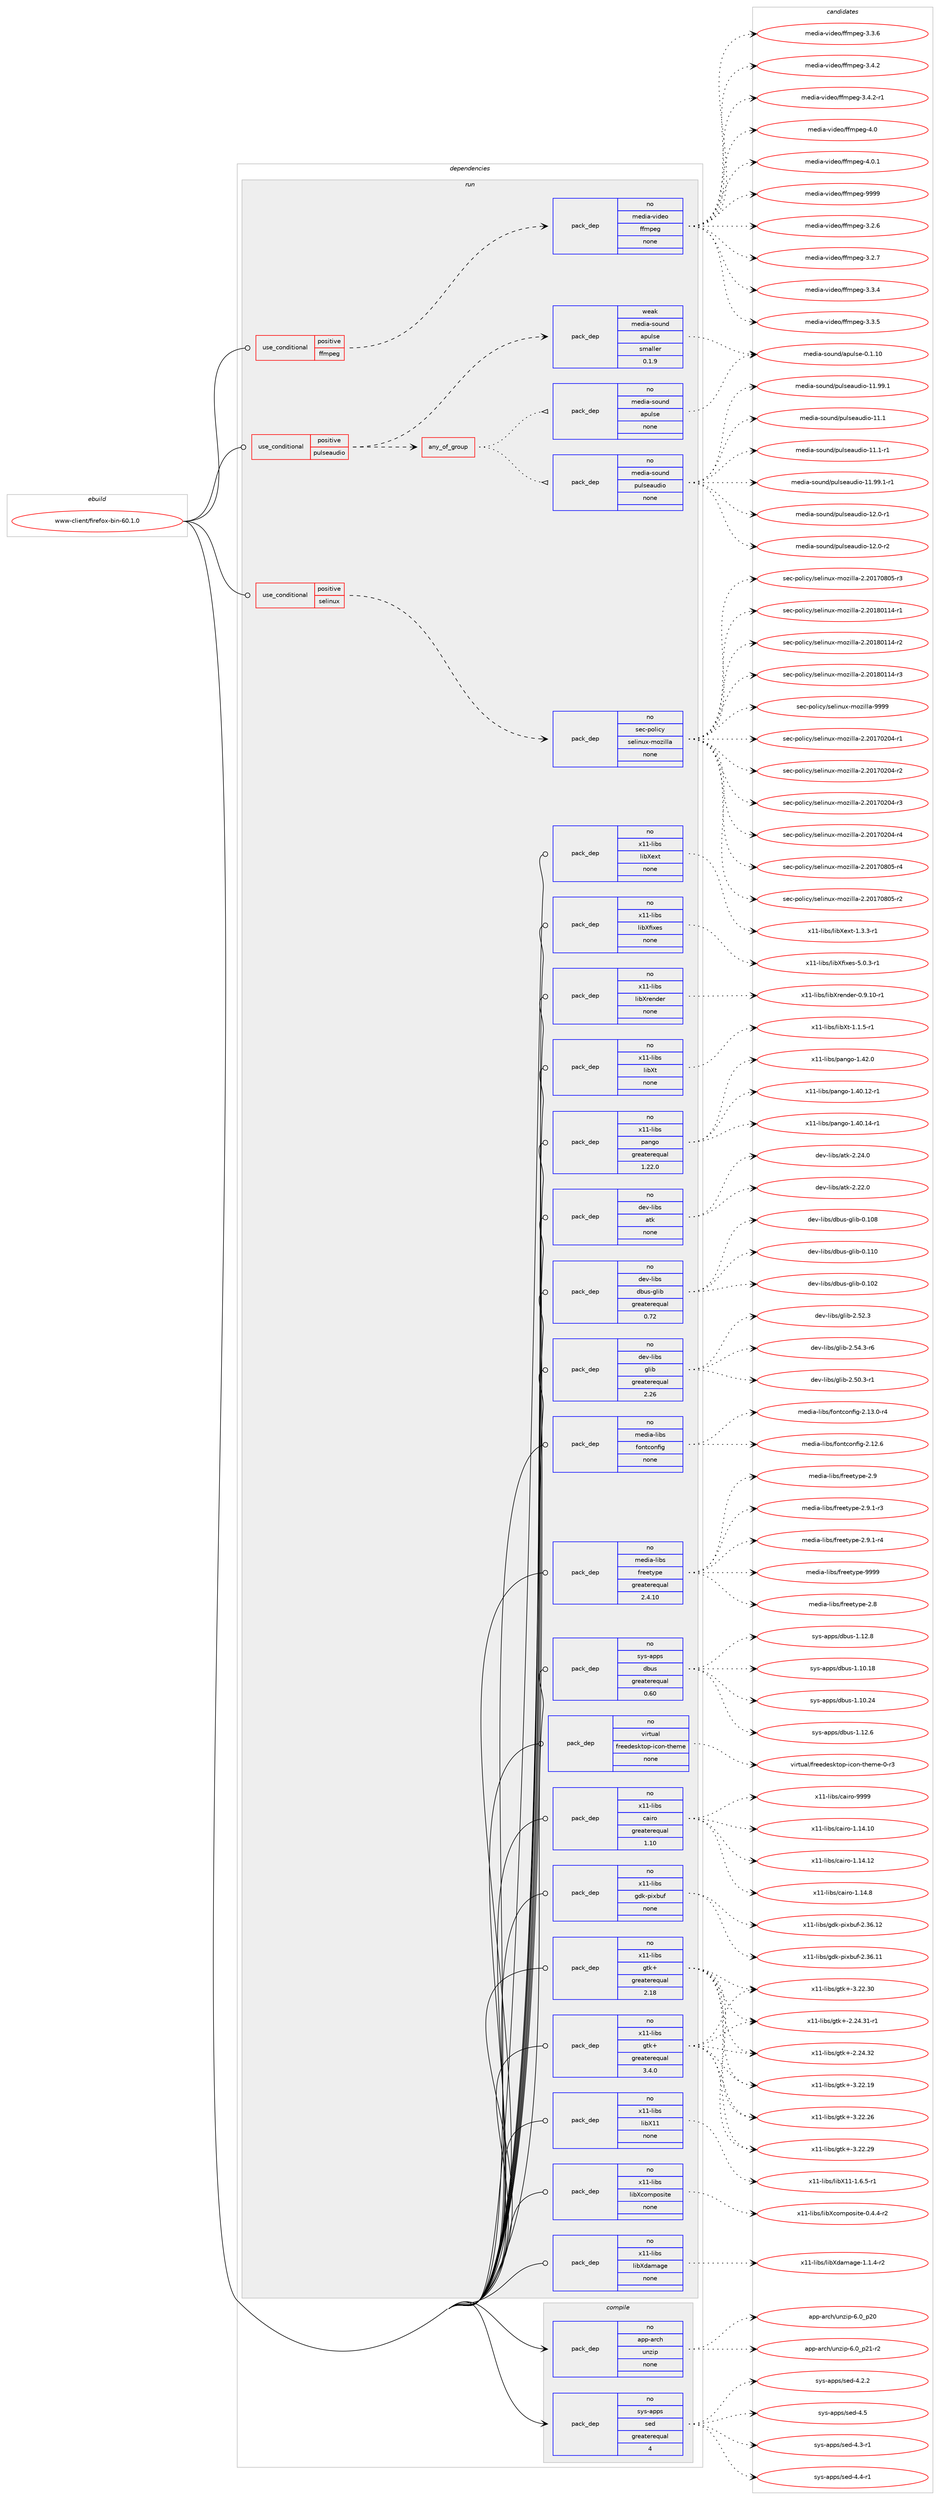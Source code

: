 digraph prolog {

# *************
# Graph options
# *************

newrank=true;
concentrate=true;
compound=true;
graph [rankdir=LR,fontname=Helvetica,fontsize=10,ranksep=1.5];#, ranksep=2.5, nodesep=0.2];
edge  [arrowhead=vee];
node  [fontname=Helvetica,fontsize=10];

# **********
# The ebuild
# **********

subgraph cluster_leftcol {
color=gray;
rank=same;
label=<<i>ebuild</i>>;
id [label="www-client/firefox-bin-60.1.0", color=red, width=4, href="../www-client/firefox-bin-60.1.0.svg"];
}

# ****************
# The dependencies
# ****************

subgraph cluster_midcol {
color=gray;
label=<<i>dependencies</i>>;
subgraph cluster_compile {
fillcolor="#eeeeee";
style=filled;
label=<<i>compile</i>>;
subgraph pack5579 {
dependency7062 [label=<<TABLE BORDER="0" CELLBORDER="1" CELLSPACING="0" CELLPADDING="4" WIDTH="220"><TR><TD ROWSPAN="6" CELLPADDING="30">pack_dep</TD></TR><TR><TD WIDTH="110">no</TD></TR><TR><TD>app-arch</TD></TR><TR><TD>unzip</TD></TR><TR><TD>none</TD></TR><TR><TD></TD></TR></TABLE>>, shape=none, color=blue];
}
id:e -> dependency7062:w [weight=20,style="solid",arrowhead="vee"];
subgraph pack5580 {
dependency7063 [label=<<TABLE BORDER="0" CELLBORDER="1" CELLSPACING="0" CELLPADDING="4" WIDTH="220"><TR><TD ROWSPAN="6" CELLPADDING="30">pack_dep</TD></TR><TR><TD WIDTH="110">no</TD></TR><TR><TD>sys-apps</TD></TR><TR><TD>sed</TD></TR><TR><TD>greaterequal</TD></TR><TR><TD>4</TD></TR></TABLE>>, shape=none, color=blue];
}
id:e -> dependency7063:w [weight=20,style="solid",arrowhead="vee"];
}
subgraph cluster_compileandrun {
fillcolor="#eeeeee";
style=filled;
label=<<i>compile and run</i>>;
}
subgraph cluster_run {
fillcolor="#eeeeee";
style=filled;
label=<<i>run</i>>;
subgraph cond1387 {
dependency7064 [label=<<TABLE BORDER="0" CELLBORDER="1" CELLSPACING="0" CELLPADDING="4"><TR><TD ROWSPAN="3" CELLPADDING="10">use_conditional</TD></TR><TR><TD>positive</TD></TR><TR><TD>ffmpeg</TD></TR></TABLE>>, shape=none, color=red];
subgraph pack5581 {
dependency7065 [label=<<TABLE BORDER="0" CELLBORDER="1" CELLSPACING="0" CELLPADDING="4" WIDTH="220"><TR><TD ROWSPAN="6" CELLPADDING="30">pack_dep</TD></TR><TR><TD WIDTH="110">no</TD></TR><TR><TD>media-video</TD></TR><TR><TD>ffmpeg</TD></TR><TR><TD>none</TD></TR><TR><TD></TD></TR></TABLE>>, shape=none, color=blue];
}
dependency7064:e -> dependency7065:w [weight=20,style="dashed",arrowhead="vee"];
}
id:e -> dependency7064:w [weight=20,style="solid",arrowhead="odot"];
subgraph cond1388 {
dependency7066 [label=<<TABLE BORDER="0" CELLBORDER="1" CELLSPACING="0" CELLPADDING="4"><TR><TD ROWSPAN="3" CELLPADDING="10">use_conditional</TD></TR><TR><TD>positive</TD></TR><TR><TD>pulseaudio</TD></TR></TABLE>>, shape=none, color=red];
subgraph pack5582 {
dependency7067 [label=<<TABLE BORDER="0" CELLBORDER="1" CELLSPACING="0" CELLPADDING="4" WIDTH="220"><TR><TD ROWSPAN="6" CELLPADDING="30">pack_dep</TD></TR><TR><TD WIDTH="110">weak</TD></TR><TR><TD>media-sound</TD></TR><TR><TD>apulse</TD></TR><TR><TD>smaller</TD></TR><TR><TD>0.1.9</TD></TR></TABLE>>, shape=none, color=blue];
}
dependency7066:e -> dependency7067:w [weight=20,style="dashed",arrowhead="vee"];
subgraph any92 {
dependency7068 [label=<<TABLE BORDER="0" CELLBORDER="1" CELLSPACING="0" CELLPADDING="4"><TR><TD CELLPADDING="10">any_of_group</TD></TR></TABLE>>, shape=none, color=red];subgraph pack5583 {
dependency7069 [label=<<TABLE BORDER="0" CELLBORDER="1" CELLSPACING="0" CELLPADDING="4" WIDTH="220"><TR><TD ROWSPAN="6" CELLPADDING="30">pack_dep</TD></TR><TR><TD WIDTH="110">no</TD></TR><TR><TD>media-sound</TD></TR><TR><TD>pulseaudio</TD></TR><TR><TD>none</TD></TR><TR><TD></TD></TR></TABLE>>, shape=none, color=blue];
}
dependency7068:e -> dependency7069:w [weight=20,style="dotted",arrowhead="oinv"];
subgraph pack5584 {
dependency7070 [label=<<TABLE BORDER="0" CELLBORDER="1" CELLSPACING="0" CELLPADDING="4" WIDTH="220"><TR><TD ROWSPAN="6" CELLPADDING="30">pack_dep</TD></TR><TR><TD WIDTH="110">no</TD></TR><TR><TD>media-sound</TD></TR><TR><TD>apulse</TD></TR><TR><TD>none</TD></TR><TR><TD></TD></TR></TABLE>>, shape=none, color=blue];
}
dependency7068:e -> dependency7070:w [weight=20,style="dotted",arrowhead="oinv"];
}
dependency7066:e -> dependency7068:w [weight=20,style="dashed",arrowhead="vee"];
}
id:e -> dependency7066:w [weight=20,style="solid",arrowhead="odot"];
subgraph cond1389 {
dependency7071 [label=<<TABLE BORDER="0" CELLBORDER="1" CELLSPACING="0" CELLPADDING="4"><TR><TD ROWSPAN="3" CELLPADDING="10">use_conditional</TD></TR><TR><TD>positive</TD></TR><TR><TD>selinux</TD></TR></TABLE>>, shape=none, color=red];
subgraph pack5585 {
dependency7072 [label=<<TABLE BORDER="0" CELLBORDER="1" CELLSPACING="0" CELLPADDING="4" WIDTH="220"><TR><TD ROWSPAN="6" CELLPADDING="30">pack_dep</TD></TR><TR><TD WIDTH="110">no</TD></TR><TR><TD>sec-policy</TD></TR><TR><TD>selinux-mozilla</TD></TR><TR><TD>none</TD></TR><TR><TD></TD></TR></TABLE>>, shape=none, color=blue];
}
dependency7071:e -> dependency7072:w [weight=20,style="dashed",arrowhead="vee"];
}
id:e -> dependency7071:w [weight=20,style="solid",arrowhead="odot"];
subgraph pack5586 {
dependency7073 [label=<<TABLE BORDER="0" CELLBORDER="1" CELLSPACING="0" CELLPADDING="4" WIDTH="220"><TR><TD ROWSPAN="6" CELLPADDING="30">pack_dep</TD></TR><TR><TD WIDTH="110">no</TD></TR><TR><TD>dev-libs</TD></TR><TR><TD>atk</TD></TR><TR><TD>none</TD></TR><TR><TD></TD></TR></TABLE>>, shape=none, color=blue];
}
id:e -> dependency7073:w [weight=20,style="solid",arrowhead="odot"];
subgraph pack5587 {
dependency7074 [label=<<TABLE BORDER="0" CELLBORDER="1" CELLSPACING="0" CELLPADDING="4" WIDTH="220"><TR><TD ROWSPAN="6" CELLPADDING="30">pack_dep</TD></TR><TR><TD WIDTH="110">no</TD></TR><TR><TD>dev-libs</TD></TR><TR><TD>dbus-glib</TD></TR><TR><TD>greaterequal</TD></TR><TR><TD>0.72</TD></TR></TABLE>>, shape=none, color=blue];
}
id:e -> dependency7074:w [weight=20,style="solid",arrowhead="odot"];
subgraph pack5588 {
dependency7075 [label=<<TABLE BORDER="0" CELLBORDER="1" CELLSPACING="0" CELLPADDING="4" WIDTH="220"><TR><TD ROWSPAN="6" CELLPADDING="30">pack_dep</TD></TR><TR><TD WIDTH="110">no</TD></TR><TR><TD>dev-libs</TD></TR><TR><TD>glib</TD></TR><TR><TD>greaterequal</TD></TR><TR><TD>2.26</TD></TR></TABLE>>, shape=none, color=blue];
}
id:e -> dependency7075:w [weight=20,style="solid",arrowhead="odot"];
subgraph pack5589 {
dependency7076 [label=<<TABLE BORDER="0" CELLBORDER="1" CELLSPACING="0" CELLPADDING="4" WIDTH="220"><TR><TD ROWSPAN="6" CELLPADDING="30">pack_dep</TD></TR><TR><TD WIDTH="110">no</TD></TR><TR><TD>media-libs</TD></TR><TR><TD>fontconfig</TD></TR><TR><TD>none</TD></TR><TR><TD></TD></TR></TABLE>>, shape=none, color=blue];
}
id:e -> dependency7076:w [weight=20,style="solid",arrowhead="odot"];
subgraph pack5590 {
dependency7077 [label=<<TABLE BORDER="0" CELLBORDER="1" CELLSPACING="0" CELLPADDING="4" WIDTH="220"><TR><TD ROWSPAN="6" CELLPADDING="30">pack_dep</TD></TR><TR><TD WIDTH="110">no</TD></TR><TR><TD>media-libs</TD></TR><TR><TD>freetype</TD></TR><TR><TD>greaterequal</TD></TR><TR><TD>2.4.10</TD></TR></TABLE>>, shape=none, color=blue];
}
id:e -> dependency7077:w [weight=20,style="solid",arrowhead="odot"];
subgraph pack5591 {
dependency7078 [label=<<TABLE BORDER="0" CELLBORDER="1" CELLSPACING="0" CELLPADDING="4" WIDTH="220"><TR><TD ROWSPAN="6" CELLPADDING="30">pack_dep</TD></TR><TR><TD WIDTH="110">no</TD></TR><TR><TD>sys-apps</TD></TR><TR><TD>dbus</TD></TR><TR><TD>greaterequal</TD></TR><TR><TD>0.60</TD></TR></TABLE>>, shape=none, color=blue];
}
id:e -> dependency7078:w [weight=20,style="solid",arrowhead="odot"];
subgraph pack5592 {
dependency7079 [label=<<TABLE BORDER="0" CELLBORDER="1" CELLSPACING="0" CELLPADDING="4" WIDTH="220"><TR><TD ROWSPAN="6" CELLPADDING="30">pack_dep</TD></TR><TR><TD WIDTH="110">no</TD></TR><TR><TD>virtual</TD></TR><TR><TD>freedesktop-icon-theme</TD></TR><TR><TD>none</TD></TR><TR><TD></TD></TR></TABLE>>, shape=none, color=blue];
}
id:e -> dependency7079:w [weight=20,style="solid",arrowhead="odot"];
subgraph pack5593 {
dependency7080 [label=<<TABLE BORDER="0" CELLBORDER="1" CELLSPACING="0" CELLPADDING="4" WIDTH="220"><TR><TD ROWSPAN="6" CELLPADDING="30">pack_dep</TD></TR><TR><TD WIDTH="110">no</TD></TR><TR><TD>x11-libs</TD></TR><TR><TD>cairo</TD></TR><TR><TD>greaterequal</TD></TR><TR><TD>1.10</TD></TR></TABLE>>, shape=none, color=blue];
}
id:e -> dependency7080:w [weight=20,style="solid",arrowhead="odot"];
subgraph pack5594 {
dependency7081 [label=<<TABLE BORDER="0" CELLBORDER="1" CELLSPACING="0" CELLPADDING="4" WIDTH="220"><TR><TD ROWSPAN="6" CELLPADDING="30">pack_dep</TD></TR><TR><TD WIDTH="110">no</TD></TR><TR><TD>x11-libs</TD></TR><TR><TD>gdk-pixbuf</TD></TR><TR><TD>none</TD></TR><TR><TD></TD></TR></TABLE>>, shape=none, color=blue];
}
id:e -> dependency7081:w [weight=20,style="solid",arrowhead="odot"];
subgraph pack5595 {
dependency7082 [label=<<TABLE BORDER="0" CELLBORDER="1" CELLSPACING="0" CELLPADDING="4" WIDTH="220"><TR><TD ROWSPAN="6" CELLPADDING="30">pack_dep</TD></TR><TR><TD WIDTH="110">no</TD></TR><TR><TD>x11-libs</TD></TR><TR><TD>gtk+</TD></TR><TR><TD>greaterequal</TD></TR><TR><TD>2.18</TD></TR></TABLE>>, shape=none, color=blue];
}
id:e -> dependency7082:w [weight=20,style="solid",arrowhead="odot"];
subgraph pack5596 {
dependency7083 [label=<<TABLE BORDER="0" CELLBORDER="1" CELLSPACING="0" CELLPADDING="4" WIDTH="220"><TR><TD ROWSPAN="6" CELLPADDING="30">pack_dep</TD></TR><TR><TD WIDTH="110">no</TD></TR><TR><TD>x11-libs</TD></TR><TR><TD>gtk+</TD></TR><TR><TD>greaterequal</TD></TR><TR><TD>3.4.0</TD></TR></TABLE>>, shape=none, color=blue];
}
id:e -> dependency7083:w [weight=20,style="solid",arrowhead="odot"];
subgraph pack5597 {
dependency7084 [label=<<TABLE BORDER="0" CELLBORDER="1" CELLSPACING="0" CELLPADDING="4" WIDTH="220"><TR><TD ROWSPAN="6" CELLPADDING="30">pack_dep</TD></TR><TR><TD WIDTH="110">no</TD></TR><TR><TD>x11-libs</TD></TR><TR><TD>libX11</TD></TR><TR><TD>none</TD></TR><TR><TD></TD></TR></TABLE>>, shape=none, color=blue];
}
id:e -> dependency7084:w [weight=20,style="solid",arrowhead="odot"];
subgraph pack5598 {
dependency7085 [label=<<TABLE BORDER="0" CELLBORDER="1" CELLSPACING="0" CELLPADDING="4" WIDTH="220"><TR><TD ROWSPAN="6" CELLPADDING="30">pack_dep</TD></TR><TR><TD WIDTH="110">no</TD></TR><TR><TD>x11-libs</TD></TR><TR><TD>libXcomposite</TD></TR><TR><TD>none</TD></TR><TR><TD></TD></TR></TABLE>>, shape=none, color=blue];
}
id:e -> dependency7085:w [weight=20,style="solid",arrowhead="odot"];
subgraph pack5599 {
dependency7086 [label=<<TABLE BORDER="0" CELLBORDER="1" CELLSPACING="0" CELLPADDING="4" WIDTH="220"><TR><TD ROWSPAN="6" CELLPADDING="30">pack_dep</TD></TR><TR><TD WIDTH="110">no</TD></TR><TR><TD>x11-libs</TD></TR><TR><TD>libXdamage</TD></TR><TR><TD>none</TD></TR><TR><TD></TD></TR></TABLE>>, shape=none, color=blue];
}
id:e -> dependency7086:w [weight=20,style="solid",arrowhead="odot"];
subgraph pack5600 {
dependency7087 [label=<<TABLE BORDER="0" CELLBORDER="1" CELLSPACING="0" CELLPADDING="4" WIDTH="220"><TR><TD ROWSPAN="6" CELLPADDING="30">pack_dep</TD></TR><TR><TD WIDTH="110">no</TD></TR><TR><TD>x11-libs</TD></TR><TR><TD>libXext</TD></TR><TR><TD>none</TD></TR><TR><TD></TD></TR></TABLE>>, shape=none, color=blue];
}
id:e -> dependency7087:w [weight=20,style="solid",arrowhead="odot"];
subgraph pack5601 {
dependency7088 [label=<<TABLE BORDER="0" CELLBORDER="1" CELLSPACING="0" CELLPADDING="4" WIDTH="220"><TR><TD ROWSPAN="6" CELLPADDING="30">pack_dep</TD></TR><TR><TD WIDTH="110">no</TD></TR><TR><TD>x11-libs</TD></TR><TR><TD>libXfixes</TD></TR><TR><TD>none</TD></TR><TR><TD></TD></TR></TABLE>>, shape=none, color=blue];
}
id:e -> dependency7088:w [weight=20,style="solid",arrowhead="odot"];
subgraph pack5602 {
dependency7089 [label=<<TABLE BORDER="0" CELLBORDER="1" CELLSPACING="0" CELLPADDING="4" WIDTH="220"><TR><TD ROWSPAN="6" CELLPADDING="30">pack_dep</TD></TR><TR><TD WIDTH="110">no</TD></TR><TR><TD>x11-libs</TD></TR><TR><TD>libXrender</TD></TR><TR><TD>none</TD></TR><TR><TD></TD></TR></TABLE>>, shape=none, color=blue];
}
id:e -> dependency7089:w [weight=20,style="solid",arrowhead="odot"];
subgraph pack5603 {
dependency7090 [label=<<TABLE BORDER="0" CELLBORDER="1" CELLSPACING="0" CELLPADDING="4" WIDTH="220"><TR><TD ROWSPAN="6" CELLPADDING="30">pack_dep</TD></TR><TR><TD WIDTH="110">no</TD></TR><TR><TD>x11-libs</TD></TR><TR><TD>libXt</TD></TR><TR><TD>none</TD></TR><TR><TD></TD></TR></TABLE>>, shape=none, color=blue];
}
id:e -> dependency7090:w [weight=20,style="solid",arrowhead="odot"];
subgraph pack5604 {
dependency7091 [label=<<TABLE BORDER="0" CELLBORDER="1" CELLSPACING="0" CELLPADDING="4" WIDTH="220"><TR><TD ROWSPAN="6" CELLPADDING="30">pack_dep</TD></TR><TR><TD WIDTH="110">no</TD></TR><TR><TD>x11-libs</TD></TR><TR><TD>pango</TD></TR><TR><TD>greaterequal</TD></TR><TR><TD>1.22.0</TD></TR></TABLE>>, shape=none, color=blue];
}
id:e -> dependency7091:w [weight=20,style="solid",arrowhead="odot"];
}
}

# **************
# The candidates
# **************

subgraph cluster_choices {
rank=same;
color=gray;
label=<<i>candidates</i>>;

subgraph choice5579 {
color=black;
nodesep=1;
choice971121124597114991044711711012210511245544648951125048 [label="app-arch/unzip-6.0_p20", color=red, width=4,href="../app-arch/unzip-6.0_p20.svg"];
choice9711211245971149910447117110122105112455446489511250494511450 [label="app-arch/unzip-6.0_p21-r2", color=red, width=4,href="../app-arch/unzip-6.0_p21-r2.svg"];
dependency7062:e -> choice971121124597114991044711711012210511245544648951125048:w [style=dotted,weight="100"];
dependency7062:e -> choice9711211245971149910447117110122105112455446489511250494511450:w [style=dotted,weight="100"];
}
subgraph choice5580 {
color=black;
nodesep=1;
choice115121115459711211211547115101100455246514511449 [label="sys-apps/sed-4.3-r1", color=red, width=4,href="../sys-apps/sed-4.3-r1.svg"];
choice115121115459711211211547115101100455246524511449 [label="sys-apps/sed-4.4-r1", color=red, width=4,href="../sys-apps/sed-4.4-r1.svg"];
choice115121115459711211211547115101100455246504650 [label="sys-apps/sed-4.2.2", color=red, width=4,href="../sys-apps/sed-4.2.2.svg"];
choice11512111545971121121154711510110045524653 [label="sys-apps/sed-4.5", color=red, width=4,href="../sys-apps/sed-4.5.svg"];
dependency7063:e -> choice115121115459711211211547115101100455246514511449:w [style=dotted,weight="100"];
dependency7063:e -> choice115121115459711211211547115101100455246524511449:w [style=dotted,weight="100"];
dependency7063:e -> choice115121115459711211211547115101100455246504650:w [style=dotted,weight="100"];
dependency7063:e -> choice11512111545971121121154711510110045524653:w [style=dotted,weight="100"];
}
subgraph choice5581 {
color=black;
nodesep=1;
choice109101100105974511810510010111147102102109112101103455146504654 [label="media-video/ffmpeg-3.2.6", color=red, width=4,href="../media-video/ffmpeg-3.2.6.svg"];
choice109101100105974511810510010111147102102109112101103455146504655 [label="media-video/ffmpeg-3.2.7", color=red, width=4,href="../media-video/ffmpeg-3.2.7.svg"];
choice109101100105974511810510010111147102102109112101103455146514652 [label="media-video/ffmpeg-3.3.4", color=red, width=4,href="../media-video/ffmpeg-3.3.4.svg"];
choice109101100105974511810510010111147102102109112101103455146514653 [label="media-video/ffmpeg-3.3.5", color=red, width=4,href="../media-video/ffmpeg-3.3.5.svg"];
choice109101100105974511810510010111147102102109112101103455146514654 [label="media-video/ffmpeg-3.3.6", color=red, width=4,href="../media-video/ffmpeg-3.3.6.svg"];
choice109101100105974511810510010111147102102109112101103455146524650 [label="media-video/ffmpeg-3.4.2", color=red, width=4,href="../media-video/ffmpeg-3.4.2.svg"];
choice1091011001059745118105100101111471021021091121011034551465246504511449 [label="media-video/ffmpeg-3.4.2-r1", color=red, width=4,href="../media-video/ffmpeg-3.4.2-r1.svg"];
choice10910110010597451181051001011114710210210911210110345524648 [label="media-video/ffmpeg-4.0", color=red, width=4,href="../media-video/ffmpeg-4.0.svg"];
choice109101100105974511810510010111147102102109112101103455246484649 [label="media-video/ffmpeg-4.0.1", color=red, width=4,href="../media-video/ffmpeg-4.0.1.svg"];
choice1091011001059745118105100101111471021021091121011034557575757 [label="media-video/ffmpeg-9999", color=red, width=4,href="../media-video/ffmpeg-9999.svg"];
dependency7065:e -> choice109101100105974511810510010111147102102109112101103455146504654:w [style=dotted,weight="100"];
dependency7065:e -> choice109101100105974511810510010111147102102109112101103455146504655:w [style=dotted,weight="100"];
dependency7065:e -> choice109101100105974511810510010111147102102109112101103455146514652:w [style=dotted,weight="100"];
dependency7065:e -> choice109101100105974511810510010111147102102109112101103455146514653:w [style=dotted,weight="100"];
dependency7065:e -> choice109101100105974511810510010111147102102109112101103455146514654:w [style=dotted,weight="100"];
dependency7065:e -> choice109101100105974511810510010111147102102109112101103455146524650:w [style=dotted,weight="100"];
dependency7065:e -> choice1091011001059745118105100101111471021021091121011034551465246504511449:w [style=dotted,weight="100"];
dependency7065:e -> choice10910110010597451181051001011114710210210911210110345524648:w [style=dotted,weight="100"];
dependency7065:e -> choice109101100105974511810510010111147102102109112101103455246484649:w [style=dotted,weight="100"];
dependency7065:e -> choice1091011001059745118105100101111471021021091121011034557575757:w [style=dotted,weight="100"];
}
subgraph choice5582 {
color=black;
nodesep=1;
choice1091011001059745115111117110100479711211710811510145484649464948 [label="media-sound/apulse-0.1.10", color=red, width=4,href="../media-sound/apulse-0.1.10.svg"];
dependency7067:e -> choice1091011001059745115111117110100479711211710811510145484649464948:w [style=dotted,weight="100"];
}
subgraph choice5583 {
color=black;
nodesep=1;
choice109101100105974511511111711010047112117108115101971171001051114549494657574649 [label="media-sound/pulseaudio-11.99.1", color=red, width=4,href="../media-sound/pulseaudio-11.99.1.svg"];
choice109101100105974511511111711010047112117108115101971171001051114549494649 [label="media-sound/pulseaudio-11.1", color=red, width=4,href="../media-sound/pulseaudio-11.1.svg"];
choice1091011001059745115111117110100471121171081151019711710010511145494946494511449 [label="media-sound/pulseaudio-11.1-r1", color=red, width=4,href="../media-sound/pulseaudio-11.1-r1.svg"];
choice1091011001059745115111117110100471121171081151019711710010511145494946575746494511449 [label="media-sound/pulseaudio-11.99.1-r1", color=red, width=4,href="../media-sound/pulseaudio-11.99.1-r1.svg"];
choice1091011001059745115111117110100471121171081151019711710010511145495046484511449 [label="media-sound/pulseaudio-12.0-r1", color=red, width=4,href="../media-sound/pulseaudio-12.0-r1.svg"];
choice1091011001059745115111117110100471121171081151019711710010511145495046484511450 [label="media-sound/pulseaudio-12.0-r2", color=red, width=4,href="../media-sound/pulseaudio-12.0-r2.svg"];
dependency7069:e -> choice109101100105974511511111711010047112117108115101971171001051114549494657574649:w [style=dotted,weight="100"];
dependency7069:e -> choice109101100105974511511111711010047112117108115101971171001051114549494649:w [style=dotted,weight="100"];
dependency7069:e -> choice1091011001059745115111117110100471121171081151019711710010511145494946494511449:w [style=dotted,weight="100"];
dependency7069:e -> choice1091011001059745115111117110100471121171081151019711710010511145494946575746494511449:w [style=dotted,weight="100"];
dependency7069:e -> choice1091011001059745115111117110100471121171081151019711710010511145495046484511449:w [style=dotted,weight="100"];
dependency7069:e -> choice1091011001059745115111117110100471121171081151019711710010511145495046484511450:w [style=dotted,weight="100"];
}
subgraph choice5584 {
color=black;
nodesep=1;
choice1091011001059745115111117110100479711211710811510145484649464948 [label="media-sound/apulse-0.1.10", color=red, width=4,href="../media-sound/apulse-0.1.10.svg"];
dependency7070:e -> choice1091011001059745115111117110100479711211710811510145484649464948:w [style=dotted,weight="100"];
}
subgraph choice5585 {
color=black;
nodesep=1;
choice11510199451121111081059912147115101108105110117120451091111221051081089745504650484955485048524511449 [label="sec-policy/selinux-mozilla-2.20170204-r1", color=red, width=4,href="../sec-policy/selinux-mozilla-2.20170204-r1.svg"];
choice11510199451121111081059912147115101108105110117120451091111221051081089745504650484955485048524511450 [label="sec-policy/selinux-mozilla-2.20170204-r2", color=red, width=4,href="../sec-policy/selinux-mozilla-2.20170204-r2.svg"];
choice11510199451121111081059912147115101108105110117120451091111221051081089745504650484955485048524511451 [label="sec-policy/selinux-mozilla-2.20170204-r3", color=red, width=4,href="../sec-policy/selinux-mozilla-2.20170204-r3.svg"];
choice11510199451121111081059912147115101108105110117120451091111221051081089745504650484955485048524511452 [label="sec-policy/selinux-mozilla-2.20170204-r4", color=red, width=4,href="../sec-policy/selinux-mozilla-2.20170204-r4.svg"];
choice11510199451121111081059912147115101108105110117120451091111221051081089745504650484955485648534511452 [label="sec-policy/selinux-mozilla-2.20170805-r4", color=red, width=4,href="../sec-policy/selinux-mozilla-2.20170805-r4.svg"];
choice11510199451121111081059912147115101108105110117120451091111221051081089745504650484955485648534511450 [label="sec-policy/selinux-mozilla-2.20170805-r2", color=red, width=4,href="../sec-policy/selinux-mozilla-2.20170805-r2.svg"];
choice11510199451121111081059912147115101108105110117120451091111221051081089745504650484955485648534511451 [label="sec-policy/selinux-mozilla-2.20170805-r3", color=red, width=4,href="../sec-policy/selinux-mozilla-2.20170805-r3.svg"];
choice11510199451121111081059912147115101108105110117120451091111221051081089745504650484956484949524511449 [label="sec-policy/selinux-mozilla-2.20180114-r1", color=red, width=4,href="../sec-policy/selinux-mozilla-2.20180114-r1.svg"];
choice11510199451121111081059912147115101108105110117120451091111221051081089745504650484956484949524511450 [label="sec-policy/selinux-mozilla-2.20180114-r2", color=red, width=4,href="../sec-policy/selinux-mozilla-2.20180114-r2.svg"];
choice11510199451121111081059912147115101108105110117120451091111221051081089745504650484956484949524511451 [label="sec-policy/selinux-mozilla-2.20180114-r3", color=red, width=4,href="../sec-policy/selinux-mozilla-2.20180114-r3.svg"];
choice1151019945112111108105991214711510110810511011712045109111122105108108974557575757 [label="sec-policy/selinux-mozilla-9999", color=red, width=4,href="../sec-policy/selinux-mozilla-9999.svg"];
dependency7072:e -> choice11510199451121111081059912147115101108105110117120451091111221051081089745504650484955485048524511449:w [style=dotted,weight="100"];
dependency7072:e -> choice11510199451121111081059912147115101108105110117120451091111221051081089745504650484955485048524511450:w [style=dotted,weight="100"];
dependency7072:e -> choice11510199451121111081059912147115101108105110117120451091111221051081089745504650484955485048524511451:w [style=dotted,weight="100"];
dependency7072:e -> choice11510199451121111081059912147115101108105110117120451091111221051081089745504650484955485048524511452:w [style=dotted,weight="100"];
dependency7072:e -> choice11510199451121111081059912147115101108105110117120451091111221051081089745504650484955485648534511452:w [style=dotted,weight="100"];
dependency7072:e -> choice11510199451121111081059912147115101108105110117120451091111221051081089745504650484955485648534511450:w [style=dotted,weight="100"];
dependency7072:e -> choice11510199451121111081059912147115101108105110117120451091111221051081089745504650484955485648534511451:w [style=dotted,weight="100"];
dependency7072:e -> choice11510199451121111081059912147115101108105110117120451091111221051081089745504650484956484949524511449:w [style=dotted,weight="100"];
dependency7072:e -> choice11510199451121111081059912147115101108105110117120451091111221051081089745504650484956484949524511450:w [style=dotted,weight="100"];
dependency7072:e -> choice11510199451121111081059912147115101108105110117120451091111221051081089745504650484956484949524511451:w [style=dotted,weight="100"];
dependency7072:e -> choice1151019945112111108105991214711510110810511011712045109111122105108108974557575757:w [style=dotted,weight="100"];
}
subgraph choice5586 {
color=black;
nodesep=1;
choice1001011184510810598115479711610745504650504648 [label="dev-libs/atk-2.22.0", color=red, width=4,href="../dev-libs/atk-2.22.0.svg"];
choice1001011184510810598115479711610745504650524648 [label="dev-libs/atk-2.24.0", color=red, width=4,href="../dev-libs/atk-2.24.0.svg"];
dependency7073:e -> choice1001011184510810598115479711610745504650504648:w [style=dotted,weight="100"];
dependency7073:e -> choice1001011184510810598115479711610745504650524648:w [style=dotted,weight="100"];
}
subgraph choice5587 {
color=black;
nodesep=1;
choice100101118451081059811547100981171154510310810598454846494850 [label="dev-libs/dbus-glib-0.102", color=red, width=4,href="../dev-libs/dbus-glib-0.102.svg"];
choice100101118451081059811547100981171154510310810598454846494856 [label="dev-libs/dbus-glib-0.108", color=red, width=4,href="../dev-libs/dbus-glib-0.108.svg"];
choice100101118451081059811547100981171154510310810598454846494948 [label="dev-libs/dbus-glib-0.110", color=red, width=4,href="../dev-libs/dbus-glib-0.110.svg"];
dependency7074:e -> choice100101118451081059811547100981171154510310810598454846494850:w [style=dotted,weight="100"];
dependency7074:e -> choice100101118451081059811547100981171154510310810598454846494856:w [style=dotted,weight="100"];
dependency7074:e -> choice100101118451081059811547100981171154510310810598454846494948:w [style=dotted,weight="100"];
}
subgraph choice5588 {
color=black;
nodesep=1;
choice10010111845108105981154710310810598455046534846514511449 [label="dev-libs/glib-2.50.3-r1", color=red, width=4,href="../dev-libs/glib-2.50.3-r1.svg"];
choice1001011184510810598115471031081059845504653504651 [label="dev-libs/glib-2.52.3", color=red, width=4,href="../dev-libs/glib-2.52.3.svg"];
choice10010111845108105981154710310810598455046535246514511454 [label="dev-libs/glib-2.54.3-r6", color=red, width=4,href="../dev-libs/glib-2.54.3-r6.svg"];
dependency7075:e -> choice10010111845108105981154710310810598455046534846514511449:w [style=dotted,weight="100"];
dependency7075:e -> choice1001011184510810598115471031081059845504653504651:w [style=dotted,weight="100"];
dependency7075:e -> choice10010111845108105981154710310810598455046535246514511454:w [style=dotted,weight="100"];
}
subgraph choice5589 {
color=black;
nodesep=1;
choice109101100105974510810598115471021111101169911111010210510345504649504654 [label="media-libs/fontconfig-2.12.6", color=red, width=4,href="../media-libs/fontconfig-2.12.6.svg"];
choice1091011001059745108105981154710211111011699111110102105103455046495146484511452 [label="media-libs/fontconfig-2.13.0-r4", color=red, width=4,href="../media-libs/fontconfig-2.13.0-r4.svg"];
dependency7076:e -> choice109101100105974510810598115471021111101169911111010210510345504649504654:w [style=dotted,weight="100"];
dependency7076:e -> choice1091011001059745108105981154710211111011699111110102105103455046495146484511452:w [style=dotted,weight="100"];
}
subgraph choice5590 {
color=black;
nodesep=1;
choice1091011001059745108105981154710211410110111612111210145504656 [label="media-libs/freetype-2.8", color=red, width=4,href="../media-libs/freetype-2.8.svg"];
choice1091011001059745108105981154710211410110111612111210145504657 [label="media-libs/freetype-2.9", color=red, width=4,href="../media-libs/freetype-2.9.svg"];
choice109101100105974510810598115471021141011011161211121014550465746494511451 [label="media-libs/freetype-2.9.1-r3", color=red, width=4,href="../media-libs/freetype-2.9.1-r3.svg"];
choice109101100105974510810598115471021141011011161211121014550465746494511452 [label="media-libs/freetype-2.9.1-r4", color=red, width=4,href="../media-libs/freetype-2.9.1-r4.svg"];
choice109101100105974510810598115471021141011011161211121014557575757 [label="media-libs/freetype-9999", color=red, width=4,href="../media-libs/freetype-9999.svg"];
dependency7077:e -> choice1091011001059745108105981154710211410110111612111210145504656:w [style=dotted,weight="100"];
dependency7077:e -> choice1091011001059745108105981154710211410110111612111210145504657:w [style=dotted,weight="100"];
dependency7077:e -> choice109101100105974510810598115471021141011011161211121014550465746494511451:w [style=dotted,weight="100"];
dependency7077:e -> choice109101100105974510810598115471021141011011161211121014550465746494511452:w [style=dotted,weight="100"];
dependency7077:e -> choice109101100105974510810598115471021141011011161211121014557575757:w [style=dotted,weight="100"];
}
subgraph choice5591 {
color=black;
nodesep=1;
choice115121115459711211211547100981171154549464948464956 [label="sys-apps/dbus-1.10.18", color=red, width=4,href="../sys-apps/dbus-1.10.18.svg"];
choice115121115459711211211547100981171154549464948465052 [label="sys-apps/dbus-1.10.24", color=red, width=4,href="../sys-apps/dbus-1.10.24.svg"];
choice1151211154597112112115471009811711545494649504654 [label="sys-apps/dbus-1.12.6", color=red, width=4,href="../sys-apps/dbus-1.12.6.svg"];
choice1151211154597112112115471009811711545494649504656 [label="sys-apps/dbus-1.12.8", color=red, width=4,href="../sys-apps/dbus-1.12.8.svg"];
dependency7078:e -> choice115121115459711211211547100981171154549464948464956:w [style=dotted,weight="100"];
dependency7078:e -> choice115121115459711211211547100981171154549464948465052:w [style=dotted,weight="100"];
dependency7078:e -> choice1151211154597112112115471009811711545494649504654:w [style=dotted,weight="100"];
dependency7078:e -> choice1151211154597112112115471009811711545494649504656:w [style=dotted,weight="100"];
}
subgraph choice5592 {
color=black;
nodesep=1;
choice118105114116117971084710211410110110010111510711611111245105991111104511610410110910145484511451 [label="virtual/freedesktop-icon-theme-0-r3", color=red, width=4,href="../virtual/freedesktop-icon-theme-0-r3.svg"];
dependency7079:e -> choice118105114116117971084710211410110110010111510711611111245105991111104511610410110910145484511451:w [style=dotted,weight="100"];
}
subgraph choice5593 {
color=black;
nodesep=1;
choice120494945108105981154799971051141114549464952464948 [label="x11-libs/cairo-1.14.10", color=red, width=4,href="../x11-libs/cairo-1.14.10.svg"];
choice120494945108105981154799971051141114549464952464950 [label="x11-libs/cairo-1.14.12", color=red, width=4,href="../x11-libs/cairo-1.14.12.svg"];
choice1204949451081059811547999710511411145494649524656 [label="x11-libs/cairo-1.14.8", color=red, width=4,href="../x11-libs/cairo-1.14.8.svg"];
choice120494945108105981154799971051141114557575757 [label="x11-libs/cairo-9999", color=red, width=4,href="../x11-libs/cairo-9999.svg"];
dependency7080:e -> choice120494945108105981154799971051141114549464952464948:w [style=dotted,weight="100"];
dependency7080:e -> choice120494945108105981154799971051141114549464952464950:w [style=dotted,weight="100"];
dependency7080:e -> choice1204949451081059811547999710511411145494649524656:w [style=dotted,weight="100"];
dependency7080:e -> choice120494945108105981154799971051141114557575757:w [style=dotted,weight="100"];
}
subgraph choice5594 {
color=black;
nodesep=1;
choice120494945108105981154710310010745112105120981171024550465154464949 [label="x11-libs/gdk-pixbuf-2.36.11", color=red, width=4,href="../x11-libs/gdk-pixbuf-2.36.11.svg"];
choice120494945108105981154710310010745112105120981171024550465154464950 [label="x11-libs/gdk-pixbuf-2.36.12", color=red, width=4,href="../x11-libs/gdk-pixbuf-2.36.12.svg"];
dependency7081:e -> choice120494945108105981154710310010745112105120981171024550465154464949:w [style=dotted,weight="100"];
dependency7081:e -> choice120494945108105981154710310010745112105120981171024550465154464950:w [style=dotted,weight="100"];
}
subgraph choice5595 {
color=black;
nodesep=1;
choice12049494510810598115471031161074345504650524651494511449 [label="x11-libs/gtk+-2.24.31-r1", color=red, width=4,href="../x11-libs/gtk+-2.24.31-r1.svg"];
choice1204949451081059811547103116107434550465052465150 [label="x11-libs/gtk+-2.24.32", color=red, width=4,href="../x11-libs/gtk+-2.24.32.svg"];
choice1204949451081059811547103116107434551465050464957 [label="x11-libs/gtk+-3.22.19", color=red, width=4,href="../x11-libs/gtk+-3.22.19.svg"];
choice1204949451081059811547103116107434551465050465054 [label="x11-libs/gtk+-3.22.26", color=red, width=4,href="../x11-libs/gtk+-3.22.26.svg"];
choice1204949451081059811547103116107434551465050465057 [label="x11-libs/gtk+-3.22.29", color=red, width=4,href="../x11-libs/gtk+-3.22.29.svg"];
choice1204949451081059811547103116107434551465050465148 [label="x11-libs/gtk+-3.22.30", color=red, width=4,href="../x11-libs/gtk+-3.22.30.svg"];
dependency7082:e -> choice12049494510810598115471031161074345504650524651494511449:w [style=dotted,weight="100"];
dependency7082:e -> choice1204949451081059811547103116107434550465052465150:w [style=dotted,weight="100"];
dependency7082:e -> choice1204949451081059811547103116107434551465050464957:w [style=dotted,weight="100"];
dependency7082:e -> choice1204949451081059811547103116107434551465050465054:w [style=dotted,weight="100"];
dependency7082:e -> choice1204949451081059811547103116107434551465050465057:w [style=dotted,weight="100"];
dependency7082:e -> choice1204949451081059811547103116107434551465050465148:w [style=dotted,weight="100"];
}
subgraph choice5596 {
color=black;
nodesep=1;
choice12049494510810598115471031161074345504650524651494511449 [label="x11-libs/gtk+-2.24.31-r1", color=red, width=4,href="../x11-libs/gtk+-2.24.31-r1.svg"];
choice1204949451081059811547103116107434550465052465150 [label="x11-libs/gtk+-2.24.32", color=red, width=4,href="../x11-libs/gtk+-2.24.32.svg"];
choice1204949451081059811547103116107434551465050464957 [label="x11-libs/gtk+-3.22.19", color=red, width=4,href="../x11-libs/gtk+-3.22.19.svg"];
choice1204949451081059811547103116107434551465050465054 [label="x11-libs/gtk+-3.22.26", color=red, width=4,href="../x11-libs/gtk+-3.22.26.svg"];
choice1204949451081059811547103116107434551465050465057 [label="x11-libs/gtk+-3.22.29", color=red, width=4,href="../x11-libs/gtk+-3.22.29.svg"];
choice1204949451081059811547103116107434551465050465148 [label="x11-libs/gtk+-3.22.30", color=red, width=4,href="../x11-libs/gtk+-3.22.30.svg"];
dependency7083:e -> choice12049494510810598115471031161074345504650524651494511449:w [style=dotted,weight="100"];
dependency7083:e -> choice1204949451081059811547103116107434550465052465150:w [style=dotted,weight="100"];
dependency7083:e -> choice1204949451081059811547103116107434551465050464957:w [style=dotted,weight="100"];
dependency7083:e -> choice1204949451081059811547103116107434551465050465054:w [style=dotted,weight="100"];
dependency7083:e -> choice1204949451081059811547103116107434551465050465057:w [style=dotted,weight="100"];
dependency7083:e -> choice1204949451081059811547103116107434551465050465148:w [style=dotted,weight="100"];
}
subgraph choice5597 {
color=black;
nodesep=1;
choice1204949451081059811547108105988849494549465446534511449 [label="x11-libs/libX11-1.6.5-r1", color=red, width=4,href="../x11-libs/libX11-1.6.5-r1.svg"];
dependency7084:e -> choice1204949451081059811547108105988849494549465446534511449:w [style=dotted,weight="100"];
}
subgraph choice5598 {
color=black;
nodesep=1;
choice12049494510810598115471081059888991111091121111151051161014548465246524511450 [label="x11-libs/libXcomposite-0.4.4-r2", color=red, width=4,href="../x11-libs/libXcomposite-0.4.4-r2.svg"];
dependency7085:e -> choice12049494510810598115471081059888991111091121111151051161014548465246524511450:w [style=dotted,weight="100"];
}
subgraph choice5599 {
color=black;
nodesep=1;
choice1204949451081059811547108105988810097109971031014549464946524511450 [label="x11-libs/libXdamage-1.1.4-r2", color=red, width=4,href="../x11-libs/libXdamage-1.1.4-r2.svg"];
dependency7086:e -> choice1204949451081059811547108105988810097109971031014549464946524511450:w [style=dotted,weight="100"];
}
subgraph choice5600 {
color=black;
nodesep=1;
choice120494945108105981154710810598881011201164549465146514511449 [label="x11-libs/libXext-1.3.3-r1", color=red, width=4,href="../x11-libs/libXext-1.3.3-r1.svg"];
dependency7087:e -> choice120494945108105981154710810598881011201164549465146514511449:w [style=dotted,weight="100"];
}
subgraph choice5601 {
color=black;
nodesep=1;
choice120494945108105981154710810598881021051201011154553464846514511449 [label="x11-libs/libXfixes-5.0.3-r1", color=red, width=4,href="../x11-libs/libXfixes-5.0.3-r1.svg"];
dependency7088:e -> choice120494945108105981154710810598881021051201011154553464846514511449:w [style=dotted,weight="100"];
}
subgraph choice5602 {
color=black;
nodesep=1;
choice12049494510810598115471081059888114101110100101114454846574649484511449 [label="x11-libs/libXrender-0.9.10-r1", color=red, width=4,href="../x11-libs/libXrender-0.9.10-r1.svg"];
dependency7089:e -> choice12049494510810598115471081059888114101110100101114454846574649484511449:w [style=dotted,weight="100"];
}
subgraph choice5603 {
color=black;
nodesep=1;
choice120494945108105981154710810598881164549464946534511449 [label="x11-libs/libXt-1.1.5-r1", color=red, width=4,href="../x11-libs/libXt-1.1.5-r1.svg"];
dependency7090:e -> choice120494945108105981154710810598881164549464946534511449:w [style=dotted,weight="100"];
}
subgraph choice5604 {
color=black;
nodesep=1;
choice12049494510810598115471129711010311145494652484649504511449 [label="x11-libs/pango-1.40.12-r1", color=red, width=4,href="../x11-libs/pango-1.40.12-r1.svg"];
choice12049494510810598115471129711010311145494652484649524511449 [label="x11-libs/pango-1.40.14-r1", color=red, width=4,href="../x11-libs/pango-1.40.14-r1.svg"];
choice12049494510810598115471129711010311145494652504648 [label="x11-libs/pango-1.42.0", color=red, width=4,href="../x11-libs/pango-1.42.0.svg"];
dependency7091:e -> choice12049494510810598115471129711010311145494652484649504511449:w [style=dotted,weight="100"];
dependency7091:e -> choice12049494510810598115471129711010311145494652484649524511449:w [style=dotted,weight="100"];
dependency7091:e -> choice12049494510810598115471129711010311145494652504648:w [style=dotted,weight="100"];
}
}

}
